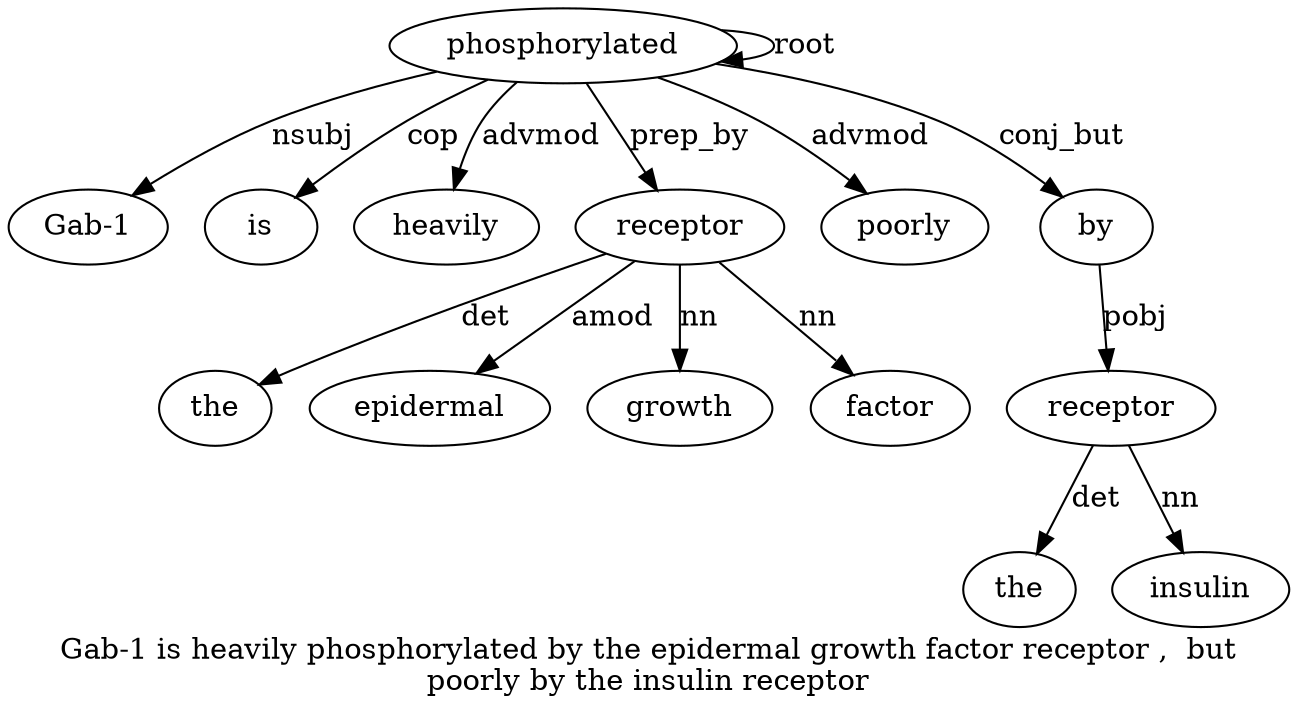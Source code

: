 digraph "Gab-1 is heavily phosphorylated by the epidermal growth factor receptor ,  but poorly by the insulin receptor" {
label="Gab-1 is heavily phosphorylated by the epidermal growth factor receptor ,  but
poorly by the insulin receptor";
phosphorylated4 [style=filled, fillcolor=white, label=phosphorylated];
"Gab-1" [style=filled, fillcolor=white, label="Gab-1"];
phosphorylated4 -> "Gab-1"  [label=nsubj];
is2 [style=filled, fillcolor=white, label=is];
phosphorylated4 -> is2  [label=cop];
heavily3 [style=filled, fillcolor=white, label=heavily];
phosphorylated4 -> heavily3  [label=advmod];
phosphorylated4 -> phosphorylated4  [label=root];
receptor10 [style=filled, fillcolor=white, label=receptor];
the6 [style=filled, fillcolor=white, label=the];
receptor10 -> the6  [label=det];
epidermal7 [style=filled, fillcolor=white, label=epidermal];
receptor10 -> epidermal7  [label=amod];
growth8 [style=filled, fillcolor=white, label=growth];
receptor10 -> growth8  [label=nn];
factor9 [style=filled, fillcolor=white, label=factor];
receptor10 -> factor9  [label=nn];
phosphorylated4 -> receptor10  [label=prep_by];
poorly13 [style=filled, fillcolor=white, label=poorly];
phosphorylated4 -> poorly13  [label=advmod];
by14 [style=filled, fillcolor=white, label=by];
phosphorylated4 -> by14  [label=conj_but];
receptor17 [style=filled, fillcolor=white, label=receptor];
the15 [style=filled, fillcolor=white, label=the];
receptor17 -> the15  [label=det];
insulin16 [style=filled, fillcolor=white, label=insulin];
receptor17 -> insulin16  [label=nn];
by14 -> receptor17  [label=pobj];
}
